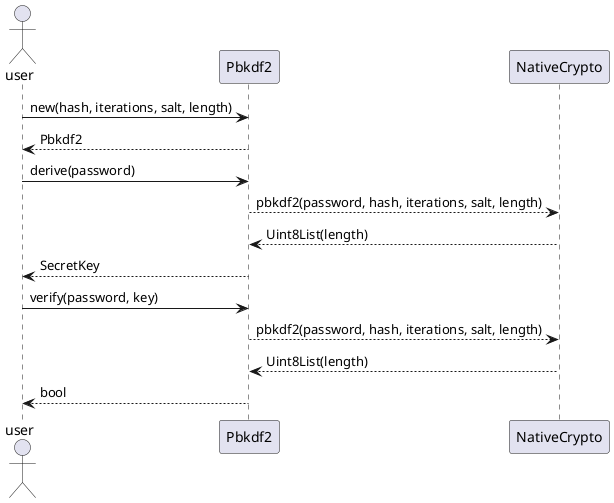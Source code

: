 @startuml kdf_dss

actor user
participant Pbkdf2 as kdf
participant NativeCrypto as nc

user -> kdf: new(hash, iterations, salt, length)
kdf--> user : Pbkdf2

user -> kdf: derive(password)
kdf--> nc : pbkdf2(password, hash, iterations, salt, length)
nc --> kdf: Uint8List(length)
kdf--> user : SecretKey

user -> kdf : verify(password, key)
kdf--> nc : pbkdf2(password, hash, iterations, salt, length)
nc --> kdf: Uint8List(length)
kdf--> user : bool

@enduml